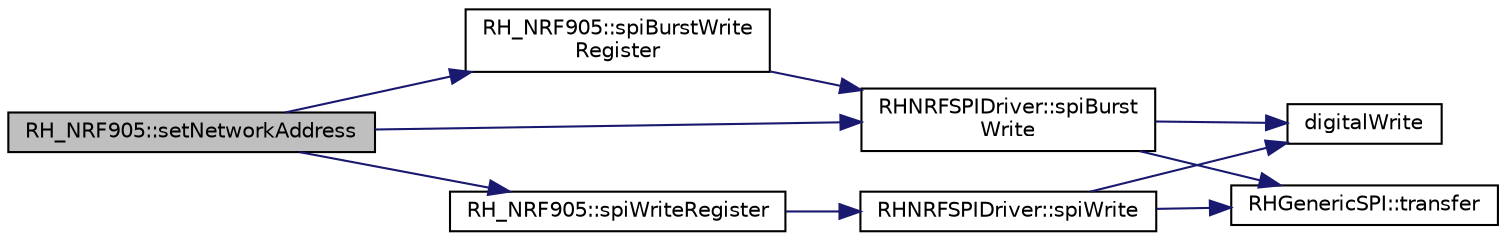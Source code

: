 digraph "RH_NRF905::setNetworkAddress"
{
 // LATEX_PDF_SIZE
  edge [fontname="Helvetica",fontsize="10",labelfontname="Helvetica",labelfontsize="10"];
  node [fontname="Helvetica",fontsize="10",shape=record];
  rankdir="LR";
  Node1 [label="RH_NRF905::setNetworkAddress",height=0.2,width=0.4,color="black", fillcolor="grey75", style="filled", fontcolor="black",tooltip=" "];
  Node1 -> Node2 [color="midnightblue",fontsize="10",style="solid",fontname="Helvetica"];
  Node2 [label="RHNRFSPIDriver::spiBurst\lWrite",height=0.2,width=0.4,color="black", fillcolor="white", style="filled",URL="$class_r_h_n_r_f_s_p_i_driver.html#aaf701d926af0e7c5d64b676b11b3905c",tooltip=" "];
  Node2 -> Node3 [color="midnightblue",fontsize="10",style="solid",fontname="Helvetica"];
  Node3 [label="digitalWrite",height=0.2,width=0.4,color="black", fillcolor="white", style="filled",URL="$_ras_pi_8cpp.html#a21c224d04b05de3f68dce98958d02b7c",tooltip=" "];
  Node2 -> Node4 [color="midnightblue",fontsize="10",style="solid",fontname="Helvetica"];
  Node4 [label="RHGenericSPI::transfer",height=0.2,width=0.4,color="black", fillcolor="white", style="filled",URL="$class_r_h_generic_s_p_i.html#a14bc6f8954d9d68c0a56319444ffdd24",tooltip=" "];
  Node1 -> Node5 [color="midnightblue",fontsize="10",style="solid",fontname="Helvetica"];
  Node5 [label="RH_NRF905::spiBurstWrite\lRegister",height=0.2,width=0.4,color="black", fillcolor="white", style="filled",URL="$class_r_h___n_r_f905.html#a452a6b3744ffd7c004e52e664152b2ef",tooltip=" "];
  Node5 -> Node2 [color="midnightblue",fontsize="10",style="solid",fontname="Helvetica"];
  Node1 -> Node6 [color="midnightblue",fontsize="10",style="solid",fontname="Helvetica"];
  Node6 [label="RH_NRF905::spiWriteRegister",height=0.2,width=0.4,color="black", fillcolor="white", style="filled",URL="$class_r_h___n_r_f905.html#ad846117827b5e7a21eb853c1acdc056e",tooltip=" "];
  Node6 -> Node7 [color="midnightblue",fontsize="10",style="solid",fontname="Helvetica"];
  Node7 [label="RHNRFSPIDriver::spiWrite",height=0.2,width=0.4,color="black", fillcolor="white", style="filled",URL="$class_r_h_n_r_f_s_p_i_driver.html#a4795454482baa5a2c4df6e89c97b19b3",tooltip=" "];
  Node7 -> Node3 [color="midnightblue",fontsize="10",style="solid",fontname="Helvetica"];
  Node7 -> Node4 [color="midnightblue",fontsize="10",style="solid",fontname="Helvetica"];
}
